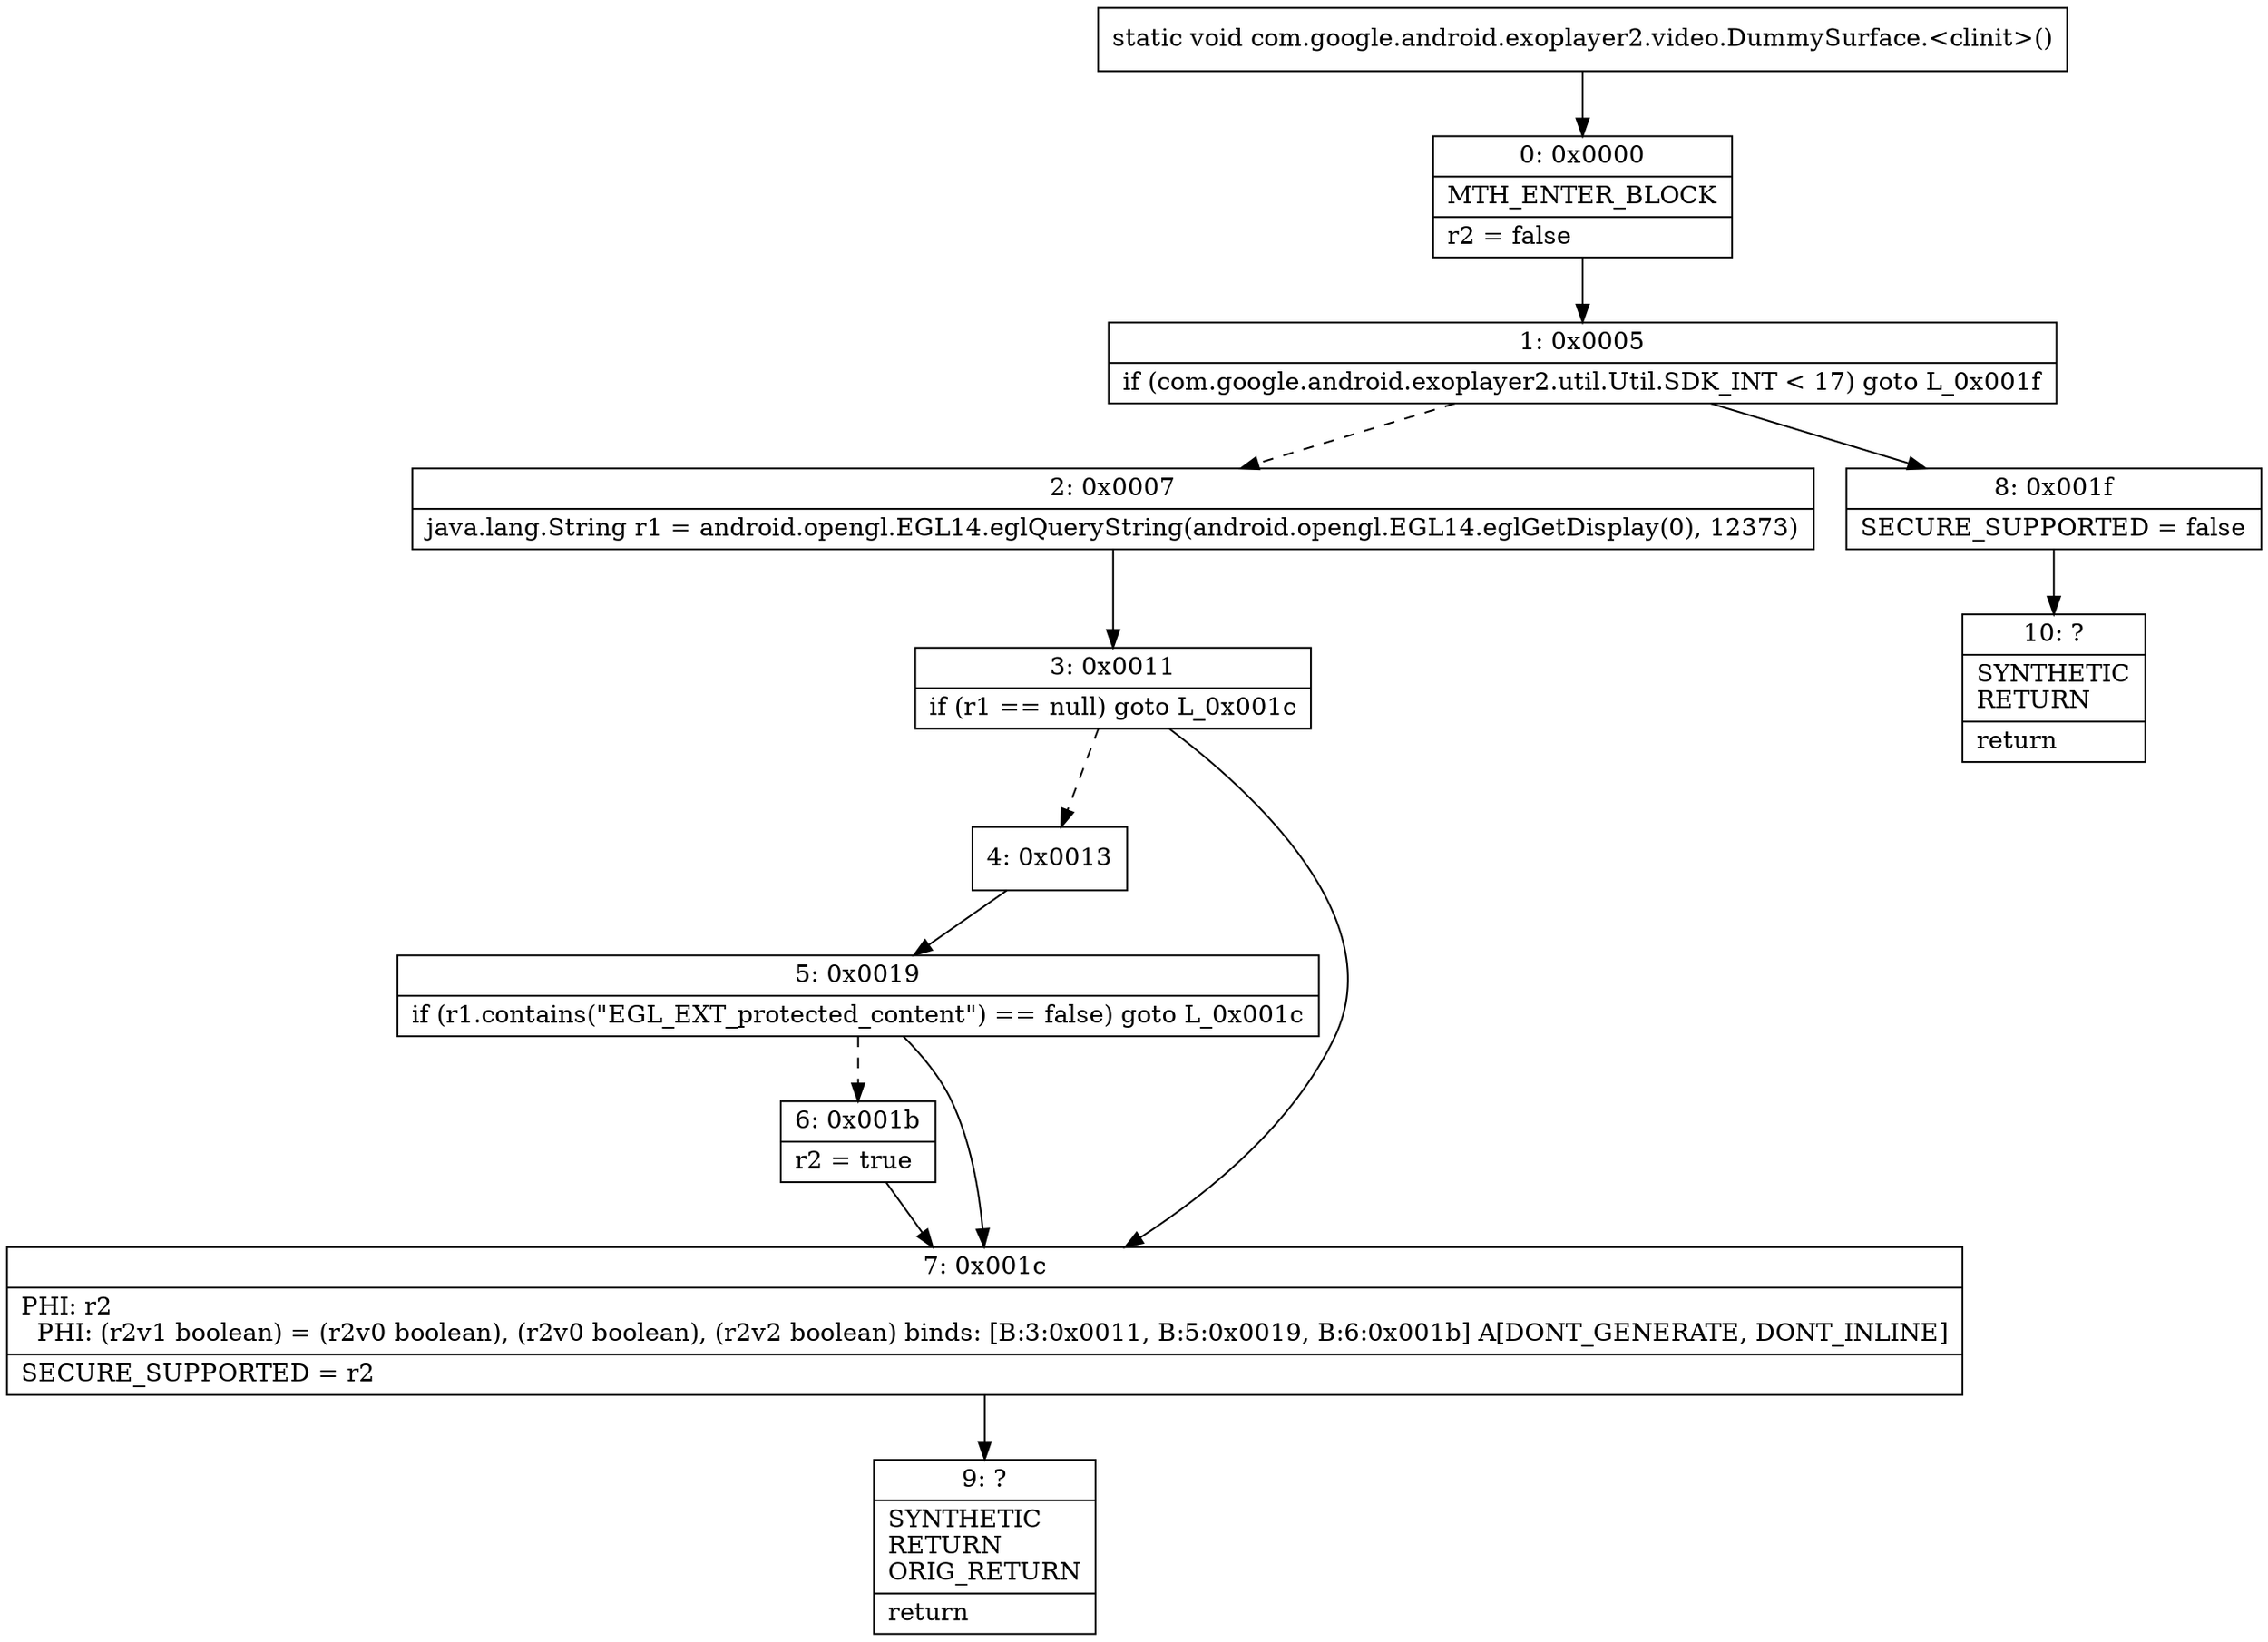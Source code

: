 digraph "CFG forcom.google.android.exoplayer2.video.DummySurface.\<clinit\>()V" {
Node_0 [shape=record,label="{0\:\ 0x0000|MTH_ENTER_BLOCK\l|r2 = false\l}"];
Node_1 [shape=record,label="{1\:\ 0x0005|if (com.google.android.exoplayer2.util.Util.SDK_INT \< 17) goto L_0x001f\l}"];
Node_2 [shape=record,label="{2\:\ 0x0007|java.lang.String r1 = android.opengl.EGL14.eglQueryString(android.opengl.EGL14.eglGetDisplay(0), 12373)\l}"];
Node_3 [shape=record,label="{3\:\ 0x0011|if (r1 == null) goto L_0x001c\l}"];
Node_4 [shape=record,label="{4\:\ 0x0013}"];
Node_5 [shape=record,label="{5\:\ 0x0019|if (r1.contains(\"EGL_EXT_protected_content\") == false) goto L_0x001c\l}"];
Node_6 [shape=record,label="{6\:\ 0x001b|r2 = true\l}"];
Node_7 [shape=record,label="{7\:\ 0x001c|PHI: r2 \l  PHI: (r2v1 boolean) = (r2v0 boolean), (r2v0 boolean), (r2v2 boolean) binds: [B:3:0x0011, B:5:0x0019, B:6:0x001b] A[DONT_GENERATE, DONT_INLINE]\l|SECURE_SUPPORTED = r2\l}"];
Node_8 [shape=record,label="{8\:\ 0x001f|SECURE_SUPPORTED = false\l}"];
Node_9 [shape=record,label="{9\:\ ?|SYNTHETIC\lRETURN\lORIG_RETURN\l|return\l}"];
Node_10 [shape=record,label="{10\:\ ?|SYNTHETIC\lRETURN\l|return\l}"];
MethodNode[shape=record,label="{static void com.google.android.exoplayer2.video.DummySurface.\<clinit\>() }"];
MethodNode -> Node_0;
Node_0 -> Node_1;
Node_1 -> Node_2[style=dashed];
Node_1 -> Node_8;
Node_2 -> Node_3;
Node_3 -> Node_4[style=dashed];
Node_3 -> Node_7;
Node_4 -> Node_5;
Node_5 -> Node_6[style=dashed];
Node_5 -> Node_7;
Node_6 -> Node_7;
Node_7 -> Node_9;
Node_8 -> Node_10;
}

